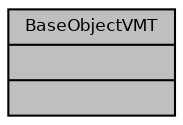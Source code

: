 digraph "BaseObjectVMT"
{
  bgcolor="transparent";
  edge [fontname="Helvetica",fontsize="8",labelfontname="Helvetica",labelfontsize="8"];
  node [fontname="Helvetica",fontsize="8",shape=record];
  Node1 [label="{BaseObjectVMT\n||}",height=0.2,width=0.4,color="black", fillcolor="grey75", style="filled", fontcolor="black"];
}
